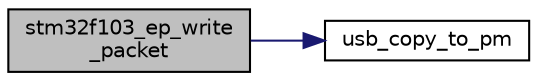 digraph "stm32f103_ep_write_packet"
{
  edge [fontname="Helvetica",fontsize="10",labelfontname="Helvetica",labelfontsize="10"];
  node [fontname="Helvetica",fontsize="10",shape=record];
  rankdir="LR";
  Node1 [label="stm32f103_ep_write\l_packet",height=0.2,width=0.4,color="black", fillcolor="grey75", style="filled", fontcolor="black"];
  Node1 -> Node2 [color="midnightblue",fontsize="10",style="solid",fontname="Helvetica"];
  Node2 [label="usb_copy_to_pm",height=0.2,width=0.4,color="black", fillcolor="white", style="filled",URL="$usb__f103_8c.html#ab1ab2d5108d7a424fc7d707fe2eaa117",tooltip="Copy a data buffer to packet memory. "];
}
